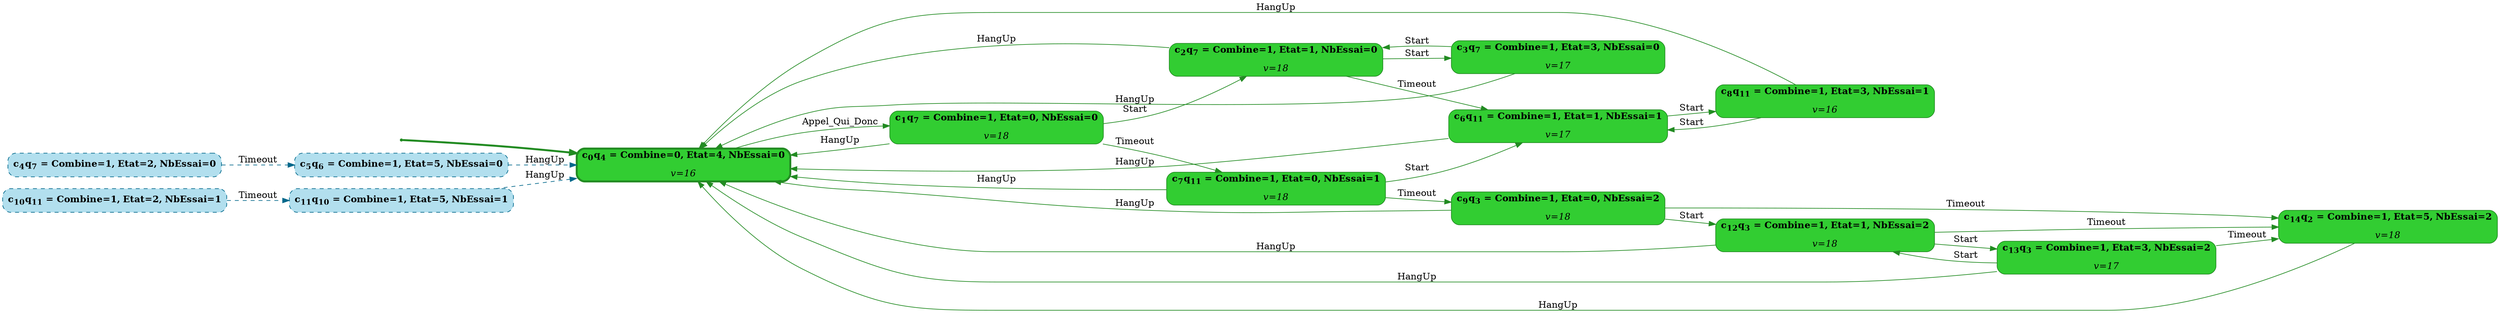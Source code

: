 digraph g {

	rankdir="LR"

	__invisible__[shape="point", color="forestgreen"]
	c0q4[label=<<b>c<sub>0</sub>q<sub>4</sub> = Combine=0, Etat=4, NbEssai=0</b><br/><br/><i>v=16</i>>, shape="box", style="rounded, filled", fillcolor="limegreen", color="forestgreen", penwidth=3] // Initial
	c1q7[label=<<b>c<sub>1</sub>q<sub>7</sub> = Combine=1, Etat=0, NbEssai=0</b><br/><br/><i>v=18</i>>, shape="box", style="rounded, filled", fillcolor="limegreen", color="forestgreen"]
	c2q7[label=<<b>c<sub>2</sub>q<sub>7</sub> = Combine=1, Etat=1, NbEssai=0</b><br/><br/><i>v=18</i>>, shape="box", style="rounded, filled", fillcolor="limegreen", color="forestgreen"]
	c6q11[label=<<b>c<sub>6</sub>q<sub>11</sub> = Combine=1, Etat=1, NbEssai=1</b><br/><br/><i>v=17</i>>, shape="box", style="rounded, filled", fillcolor="limegreen", color="forestgreen"]
	c8q11[label=<<b>c<sub>8</sub>q<sub>11</sub> = Combine=1, Etat=3, NbEssai=1</b><br/><br/><i>v=16</i>>, shape="box", style="rounded, filled", fillcolor="limegreen", color="forestgreen"]
	c3q7[label=<<b>c<sub>3</sub>q<sub>7</sub> = Combine=1, Etat=3, NbEssai=0</b><br/><br/><i>v=17</i>>, shape="box", style="rounded, filled", fillcolor="limegreen", color="forestgreen"]
	c7q11[label=<<b>c<sub>7</sub>q<sub>11</sub> = Combine=1, Etat=0, NbEssai=1</b><br/><br/><i>v=18</i>>, shape="box", style="rounded, filled", fillcolor="limegreen", color="forestgreen"]
	c9q3[label=<<b>c<sub>9</sub>q<sub>3</sub> = Combine=1, Etat=0, NbEssai=2</b><br/><br/><i>v=18</i>>, shape="box", style="rounded, filled", fillcolor="limegreen", color="forestgreen"]
	c12q3[label=<<b>c<sub>12</sub>q<sub>3</sub> = Combine=1, Etat=1, NbEssai=2</b><br/><br/><i>v=18</i>>, shape="box", style="rounded, filled", fillcolor="limegreen", color="forestgreen"]
	c14q2[label=<<b>c<sub>14</sub>q<sub>2</sub> = Combine=1, Etat=5, NbEssai=2</b><br/><br/><i>v=18</i>>, shape="box", style="rounded, filled", fillcolor="limegreen", color="forestgreen"]
	c13q3[label=<<b>c<sub>13</sub>q<sub>3</sub> = Combine=1, Etat=3, NbEssai=2</b><br/><br/><i>v=17</i>>, shape="box", style="rounded, filled", fillcolor="limegreen", color="forestgreen"]
	c4q7[label=<<b>c<sub>4</sub>q<sub>7</sub> = Combine=1, Etat=2, NbEssai=0</b>>, shape="box", style="rounded, filled, dashed", fillcolor="lightblue2", color="deepskyblue4"]
	c5q6[label=<<b>c<sub>5</sub>q<sub>6</sub> = Combine=1, Etat=5, NbEssai=0</b>>, shape="box", style="rounded, filled, dashed", fillcolor="lightblue2", color="deepskyblue4"]
	c10q11[label=<<b>c<sub>10</sub>q<sub>11</sub> = Combine=1, Etat=2, NbEssai=1</b>>, shape="box", style="rounded, filled, dashed", fillcolor="lightblue2", color="deepskyblue4"]
	c11q10[label=<<b>c<sub>11</sub>q<sub>10</sub> = Combine=1, Etat=5, NbEssai=1</b>>, shape="box", style="rounded, filled, dashed", fillcolor="lightblue2", color="deepskyblue4"]

	__invisible__ -> c0q4[penwidth=3, color="forestgreen"]
	c0q4 -> c1q7[label=<Appel_Qui_Donc>, color="forestgreen"]
	c1q7 -> c0q4[label=<HangUp>, color="forestgreen"]
	c1q7 -> c2q7[label=<Start>, color="forestgreen"]
	c2q7 -> c6q11[label=<Timeout>, color="forestgreen"]
	c6q11 -> c0q4[label=<HangUp>, color="forestgreen"]
	c6q11 -> c8q11[label=<Start>, color="forestgreen"]
	c8q11 -> c6q11[label=<Start>, color="forestgreen"]
	c8q11 -> c0q4[label=<HangUp>, color="forestgreen"]
	c2q7 -> c0q4[label=<HangUp>, color="forestgreen"]
	c2q7 -> c3q7[label=<Start>, color="forestgreen"]
	c3q7 -> c2q7[label=<Start>, color="forestgreen"]
	c3q7 -> c0q4[label=<HangUp>, color="forestgreen"]
	c1q7 -> c7q11[label=<Timeout>, color="forestgreen"]
	c7q11 -> c0q4[label=<HangUp>, color="forestgreen"]
	c7q11 -> c6q11[label=<Start>, color="forestgreen"]
	c7q11 -> c9q3[label=<Timeout>, color="forestgreen"]
	c9q3 -> c0q4[label=<HangUp>, color="forestgreen"]
	c9q3 -> c12q3[label=<Start>, color="forestgreen"]
	c12q3 -> c14q2[label=<Timeout>, color="forestgreen"]
	c14q2 -> c0q4[label=<HangUp>, color="forestgreen"]
	c12q3 -> c0q4[label=<HangUp>, color="forestgreen"]
	c12q3 -> c13q3[label=<Start>, color="forestgreen"]
	c13q3 -> c12q3[label=<Start>, color="forestgreen"]
	c13q3 -> c0q4[label=<HangUp>, color="forestgreen"]
	c13q3 -> c14q2[label=<Timeout>, color="forestgreen"]
	c9q3 -> c14q2[label=<Timeout>, color="forestgreen"]
	c4q7 -> c5q6[label=<Timeout>, color="deepskyblue4", style="dashed"]
	c5q6 -> c0q4[label=<HangUp>, color="deepskyblue4", style="dashed"]
	c10q11 -> c11q10[label=<Timeout>, color="deepskyblue4", style="dashed"]
	c11q10 -> c0q4[label=<HangUp>, color="deepskyblue4", style="dashed"]

}
